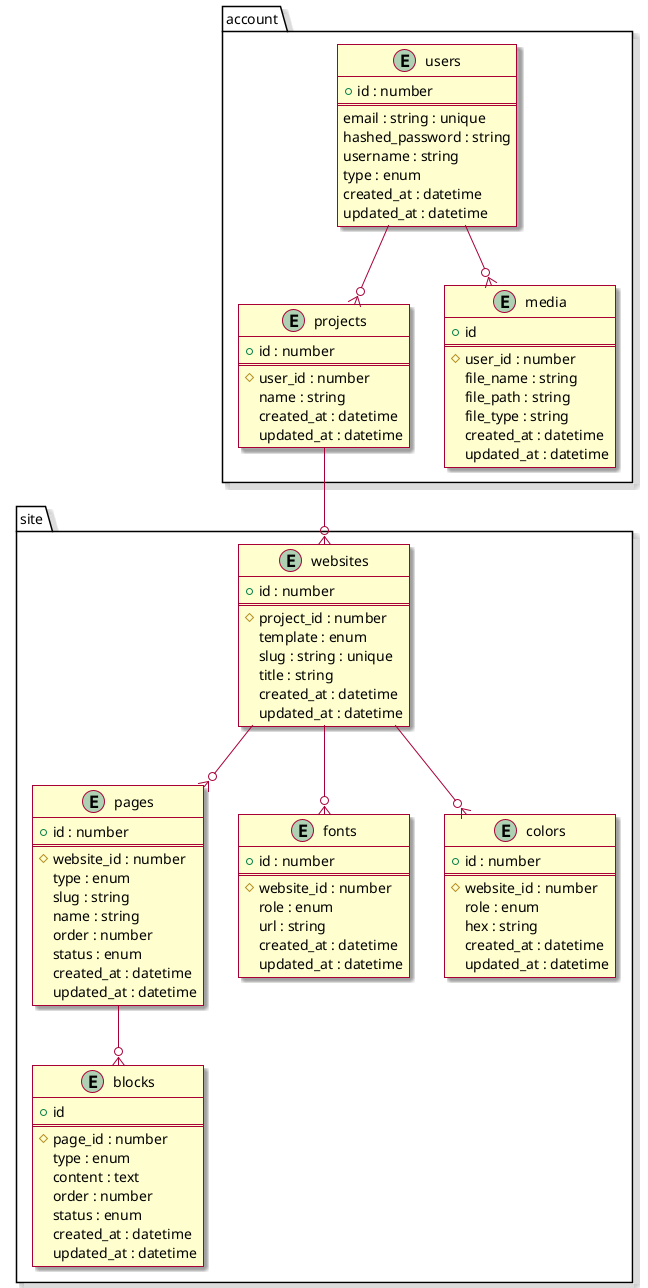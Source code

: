 @startuml db
skin rose

package "account" {
  entity "users" {
    + id : number
    ==
    email : string : unique
    hashed_password : string
    username : string
    type : enum
    created_at : datetime
    updated_at : datetime
  }

  entity "projects" {
    + id : number
    ==
    # user_id : number
    name : string
    created_at : datetime
    updated_at : datetime
  }

  entity "media" {
    + id
    ==
    # user_id : number
    file_name : string
    file_path : string
    file_type : string
    created_at : datetime
    updated_at : datetime
  }
}

package "site" {
  entity "websites" {
    + id : number
    ==
    # project_id : number
    template : enum
    slug : string : unique
    title : string
    created_at : datetime
    updated_at : datetime
  }

  entity "pages" {
    + id : number
    ==
    # website_id : number
    type : enum
    slug : string
    name : string
    order : number
    status : enum
    created_at : datetime
    updated_at : datetime
  }

  entity "blocks" {
    + id
    ==
    # page_id : number
    type : enum
    content : text
    order : number
    status : enum
    created_at : datetime
    updated_at : datetime
  }

  entity "fonts" {
    + id : number
    ==
    # website_id : number
    role : enum
    url : string
    created_at : datetime
    updated_at : datetime
  }

  entity "colors" {
    + id : number
    ==
    # website_id : number
    role : enum
    hex : string
    created_at : datetime
    updated_at : datetime
  }
}

users --o{ projects
users --o{ media
projects --o{ websites
websites --o{ pages
websites --o{ fonts
websites --o{ colors
pages --o{ blocks
@enduml
